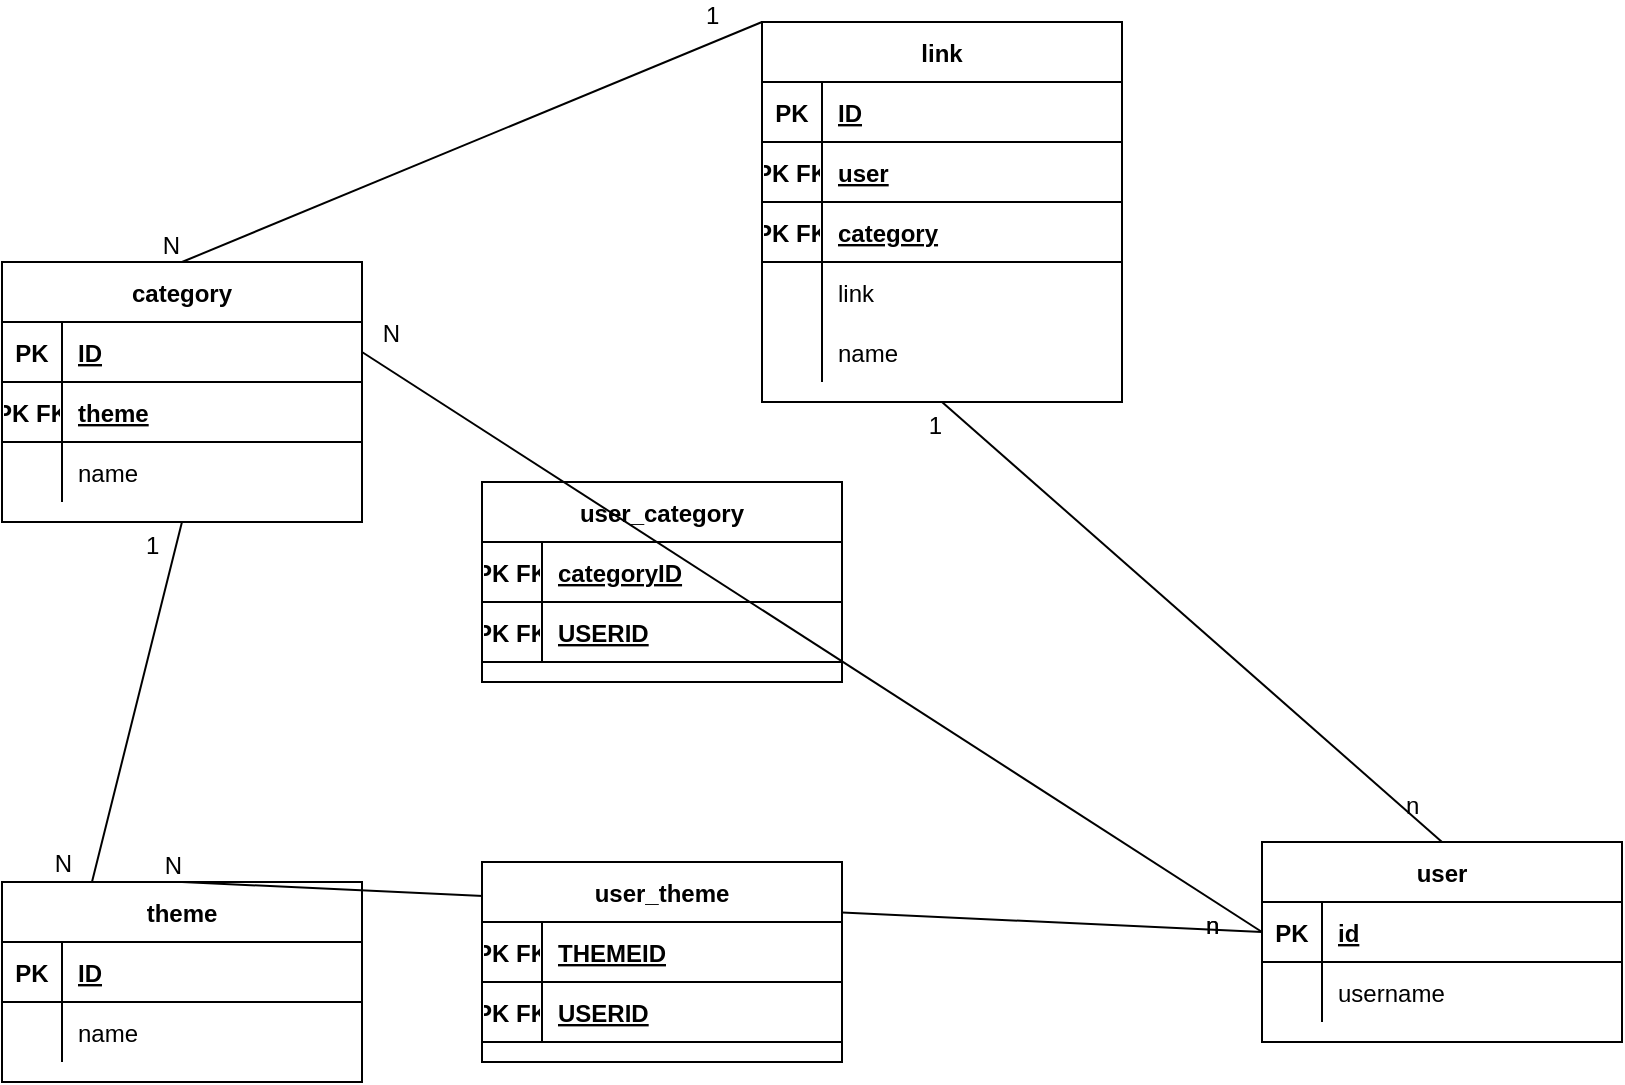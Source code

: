 <mxfile version="16.5.2" type="device" pages="2"><diagram id="R2lEEEUBdFMjLlhIrx00" name="Page-1"><mxGraphModel dx="2512" dy="2005" grid="1" gridSize="10" guides="1" tooltips="1" connect="1" arrows="1" fold="1" page="1" pageScale="1" pageWidth="850" pageHeight="1100" math="0" shadow="0" extFonts="Permanent Marker^https://fonts.googleapis.com/css?family=Permanent+Marker"><root><mxCell id="0"/><mxCell id="1" parent="0"/><mxCell id="YO40cqgNzLF3HsEkiwWC-1" value="user" style="shape=table;startSize=30;container=1;collapsible=1;childLayout=tableLayout;fixedRows=1;rowLines=0;fontStyle=1;align=center;resizeLast=1;" parent="1" vertex="1"><mxGeometry x="310" y="170" width="180" height="100" as="geometry"/></mxCell><mxCell id="YO40cqgNzLF3HsEkiwWC-2" value="" style="shape=tableRow;horizontal=0;startSize=0;swimlaneHead=0;swimlaneBody=0;fillColor=none;collapsible=0;dropTarget=0;points=[[0,0.5],[1,0.5]];portConstraint=eastwest;top=0;left=0;right=0;bottom=1;" parent="YO40cqgNzLF3HsEkiwWC-1" vertex="1"><mxGeometry y="30" width="180" height="30" as="geometry"/></mxCell><mxCell id="YO40cqgNzLF3HsEkiwWC-3" value="PK" style="shape=partialRectangle;connectable=0;fillColor=none;top=0;left=0;bottom=0;right=0;fontStyle=1;overflow=hidden;" parent="YO40cqgNzLF3HsEkiwWC-2" vertex="1"><mxGeometry width="30" height="30" as="geometry"><mxRectangle width="30" height="30" as="alternateBounds"/></mxGeometry></mxCell><mxCell id="YO40cqgNzLF3HsEkiwWC-4" value="id" style="shape=partialRectangle;connectable=0;fillColor=none;top=0;left=0;bottom=0;right=0;align=left;spacingLeft=6;fontStyle=5;overflow=hidden;" parent="YO40cqgNzLF3HsEkiwWC-2" vertex="1"><mxGeometry x="30" width="150" height="30" as="geometry"><mxRectangle width="150" height="30" as="alternateBounds"/></mxGeometry></mxCell><mxCell id="YO40cqgNzLF3HsEkiwWC-5" value="" style="shape=tableRow;horizontal=0;startSize=0;swimlaneHead=0;swimlaneBody=0;fillColor=none;collapsible=0;dropTarget=0;points=[[0,0.5],[1,0.5]];portConstraint=eastwest;top=0;left=0;right=0;bottom=0;" parent="YO40cqgNzLF3HsEkiwWC-1" vertex="1"><mxGeometry y="60" width="180" height="30" as="geometry"/></mxCell><mxCell id="YO40cqgNzLF3HsEkiwWC-6" value="" style="shape=partialRectangle;connectable=0;fillColor=none;top=0;left=0;bottom=0;right=0;editable=1;overflow=hidden;" parent="YO40cqgNzLF3HsEkiwWC-5" vertex="1"><mxGeometry width="30" height="30" as="geometry"><mxRectangle width="30" height="30" as="alternateBounds"/></mxGeometry></mxCell><mxCell id="YO40cqgNzLF3HsEkiwWC-7" value="username" style="shape=partialRectangle;connectable=0;fillColor=none;top=0;left=0;bottom=0;right=0;align=left;spacingLeft=6;overflow=hidden;" parent="YO40cqgNzLF3HsEkiwWC-5" vertex="1"><mxGeometry x="30" width="150" height="30" as="geometry"><mxRectangle width="150" height="30" as="alternateBounds"/></mxGeometry></mxCell><mxCell id="YO40cqgNzLF3HsEkiwWC-27" value="category" style="shape=table;startSize=30;container=1;collapsible=1;childLayout=tableLayout;fixedRows=1;rowLines=0;fontStyle=1;align=center;resizeLast=1;" parent="1" vertex="1"><mxGeometry x="-320" y="-120" width="180" height="130" as="geometry"/></mxCell><mxCell id="YO40cqgNzLF3HsEkiwWC-28" value="" style="shape=tableRow;horizontal=0;startSize=0;swimlaneHead=0;swimlaneBody=0;fillColor=none;collapsible=0;dropTarget=0;points=[[0,0.5],[1,0.5]];portConstraint=eastwest;top=0;left=0;right=0;bottom=1;" parent="YO40cqgNzLF3HsEkiwWC-27" vertex="1"><mxGeometry y="30" width="180" height="30" as="geometry"/></mxCell><mxCell id="YO40cqgNzLF3HsEkiwWC-29" value="PK" style="shape=partialRectangle;connectable=0;fillColor=none;top=0;left=0;bottom=0;right=0;fontStyle=1;overflow=hidden;" parent="YO40cqgNzLF3HsEkiwWC-28" vertex="1"><mxGeometry width="30" height="30" as="geometry"><mxRectangle width="30" height="30" as="alternateBounds"/></mxGeometry></mxCell><mxCell id="YO40cqgNzLF3HsEkiwWC-30" value="ID" style="shape=partialRectangle;connectable=0;fillColor=none;top=0;left=0;bottom=0;right=0;align=left;spacingLeft=6;fontStyle=5;overflow=hidden;" parent="YO40cqgNzLF3HsEkiwWC-28" vertex="1"><mxGeometry x="30" width="150" height="30" as="geometry"><mxRectangle width="150" height="30" as="alternateBounds"/></mxGeometry></mxCell><mxCell id="YO40cqgNzLF3HsEkiwWC-124" value="" style="shape=tableRow;horizontal=0;startSize=0;swimlaneHead=0;swimlaneBody=0;fillColor=none;collapsible=0;dropTarget=0;points=[[0,0.5],[1,0.5]];portConstraint=eastwest;top=0;left=0;right=0;bottom=1;" parent="YO40cqgNzLF3HsEkiwWC-27" vertex="1"><mxGeometry y="60" width="180" height="30" as="geometry"/></mxCell><mxCell id="YO40cqgNzLF3HsEkiwWC-125" value="PK FK" style="shape=partialRectangle;connectable=0;fillColor=none;top=0;left=0;bottom=0;right=0;fontStyle=1;overflow=hidden;" parent="YO40cqgNzLF3HsEkiwWC-124" vertex="1"><mxGeometry width="30" height="30" as="geometry"><mxRectangle width="30" height="30" as="alternateBounds"/></mxGeometry></mxCell><mxCell id="YO40cqgNzLF3HsEkiwWC-126" value="theme" style="shape=partialRectangle;connectable=0;fillColor=none;top=0;left=0;bottom=0;right=0;align=left;spacingLeft=6;fontStyle=5;overflow=hidden;" parent="YO40cqgNzLF3HsEkiwWC-124" vertex="1"><mxGeometry x="30" width="150" height="30" as="geometry"><mxRectangle width="150" height="30" as="alternateBounds"/></mxGeometry></mxCell><mxCell id="YO40cqgNzLF3HsEkiwWC-37" value="" style="shape=tableRow;horizontal=0;startSize=0;swimlaneHead=0;swimlaneBody=0;fillColor=none;collapsible=0;dropTarget=0;points=[[0,0.5],[1,0.5]];portConstraint=eastwest;top=0;left=0;right=0;bottom=0;" parent="YO40cqgNzLF3HsEkiwWC-27" vertex="1"><mxGeometry y="90" width="180" height="30" as="geometry"/></mxCell><mxCell id="YO40cqgNzLF3HsEkiwWC-38" value="" style="shape=partialRectangle;connectable=0;fillColor=none;top=0;left=0;bottom=0;right=0;editable=1;overflow=hidden;" parent="YO40cqgNzLF3HsEkiwWC-37" vertex="1"><mxGeometry width="30" height="30" as="geometry"><mxRectangle width="30" height="30" as="alternateBounds"/></mxGeometry></mxCell><mxCell id="YO40cqgNzLF3HsEkiwWC-39" value="name" style="shape=partialRectangle;connectable=0;fillColor=none;top=0;left=0;bottom=0;right=0;align=left;spacingLeft=6;overflow=hidden;" parent="YO40cqgNzLF3HsEkiwWC-37" vertex="1"><mxGeometry x="30" width="150" height="30" as="geometry"><mxRectangle width="150" height="30" as="alternateBounds"/></mxGeometry></mxCell><mxCell id="YO40cqgNzLF3HsEkiwWC-40" value="theme" style="shape=table;startSize=30;container=1;collapsible=1;childLayout=tableLayout;fixedRows=1;rowLines=0;fontStyle=1;align=center;resizeLast=1;" parent="1" vertex="1"><mxGeometry x="-320" y="190" width="180" height="100" as="geometry"/></mxCell><mxCell id="YO40cqgNzLF3HsEkiwWC-41" value="" style="shape=tableRow;horizontal=0;startSize=0;swimlaneHead=0;swimlaneBody=0;fillColor=none;collapsible=0;dropTarget=0;points=[[0,0.5],[1,0.5]];portConstraint=eastwest;top=0;left=0;right=0;bottom=1;" parent="YO40cqgNzLF3HsEkiwWC-40" vertex="1"><mxGeometry y="30" width="180" height="30" as="geometry"/></mxCell><mxCell id="YO40cqgNzLF3HsEkiwWC-42" value="PK" style="shape=partialRectangle;connectable=0;fillColor=none;top=0;left=0;bottom=0;right=0;fontStyle=1;overflow=hidden;" parent="YO40cqgNzLF3HsEkiwWC-41" vertex="1"><mxGeometry width="30" height="30" as="geometry"><mxRectangle width="30" height="30" as="alternateBounds"/></mxGeometry></mxCell><mxCell id="YO40cqgNzLF3HsEkiwWC-43" value="ID" style="shape=partialRectangle;connectable=0;fillColor=none;top=0;left=0;bottom=0;right=0;align=left;spacingLeft=6;fontStyle=5;overflow=hidden;" parent="YO40cqgNzLF3HsEkiwWC-41" vertex="1"><mxGeometry x="30" width="150" height="30" as="geometry"><mxRectangle width="150" height="30" as="alternateBounds"/></mxGeometry></mxCell><mxCell id="YO40cqgNzLF3HsEkiwWC-44" value="" style="shape=tableRow;horizontal=0;startSize=0;swimlaneHead=0;swimlaneBody=0;fillColor=none;collapsible=0;dropTarget=0;points=[[0,0.5],[1,0.5]];portConstraint=eastwest;top=0;left=0;right=0;bottom=0;" parent="YO40cqgNzLF3HsEkiwWC-40" vertex="1"><mxGeometry y="60" width="180" height="30" as="geometry"/></mxCell><mxCell id="YO40cqgNzLF3HsEkiwWC-45" value="" style="shape=partialRectangle;connectable=0;fillColor=none;top=0;left=0;bottom=0;right=0;editable=1;overflow=hidden;" parent="YO40cqgNzLF3HsEkiwWC-44" vertex="1"><mxGeometry width="30" height="30" as="geometry"><mxRectangle width="30" height="30" as="alternateBounds"/></mxGeometry></mxCell><mxCell id="YO40cqgNzLF3HsEkiwWC-46" value="name" style="shape=partialRectangle;connectable=0;fillColor=none;top=0;left=0;bottom=0;right=0;align=left;spacingLeft=6;overflow=hidden;" parent="YO40cqgNzLF3HsEkiwWC-44" vertex="1"><mxGeometry x="30" width="150" height="30" as="geometry"><mxRectangle width="150" height="30" as="alternateBounds"/></mxGeometry></mxCell><mxCell id="YO40cqgNzLF3HsEkiwWC-66" value="user_category" style="shape=table;startSize=30;container=1;collapsible=1;childLayout=tableLayout;fixedRows=1;rowLines=0;fontStyle=1;align=center;resizeLast=1;" parent="1" vertex="1"><mxGeometry x="-80" y="-10" width="180" height="100" as="geometry"/></mxCell><mxCell id="YO40cqgNzLF3HsEkiwWC-67" value="" style="shape=tableRow;horizontal=0;startSize=0;swimlaneHead=0;swimlaneBody=0;fillColor=none;collapsible=0;dropTarget=0;points=[[0,0.5],[1,0.5]];portConstraint=eastwest;top=0;left=0;right=0;bottom=1;" parent="YO40cqgNzLF3HsEkiwWC-66" vertex="1"><mxGeometry y="30" width="180" height="30" as="geometry"/></mxCell><mxCell id="YO40cqgNzLF3HsEkiwWC-68" value="PK FK" style="shape=partialRectangle;connectable=0;fillColor=none;top=0;left=0;bottom=0;right=0;fontStyle=1;overflow=hidden;" parent="YO40cqgNzLF3HsEkiwWC-67" vertex="1"><mxGeometry width="30" height="30" as="geometry"><mxRectangle width="30" height="30" as="alternateBounds"/></mxGeometry></mxCell><mxCell id="YO40cqgNzLF3HsEkiwWC-69" value="categoryID" style="shape=partialRectangle;connectable=0;fillColor=none;top=0;left=0;bottom=0;right=0;align=left;spacingLeft=6;fontStyle=5;overflow=hidden;" parent="YO40cqgNzLF3HsEkiwWC-67" vertex="1"><mxGeometry x="30" width="150" height="30" as="geometry"><mxRectangle width="150" height="30" as="alternateBounds"/></mxGeometry></mxCell><mxCell id="YO40cqgNzLF3HsEkiwWC-93" value="" style="shape=tableRow;horizontal=0;startSize=0;swimlaneHead=0;swimlaneBody=0;fillColor=none;collapsible=0;dropTarget=0;points=[[0,0.5],[1,0.5]];portConstraint=eastwest;top=0;left=0;right=0;bottom=1;" parent="YO40cqgNzLF3HsEkiwWC-66" vertex="1"><mxGeometry y="60" width="180" height="30" as="geometry"/></mxCell><mxCell id="YO40cqgNzLF3HsEkiwWC-94" value="PK FK" style="shape=partialRectangle;connectable=0;fillColor=none;top=0;left=0;bottom=0;right=0;fontStyle=1;overflow=hidden;" parent="YO40cqgNzLF3HsEkiwWC-93" vertex="1"><mxGeometry width="30" height="30" as="geometry"><mxRectangle width="30" height="30" as="alternateBounds"/></mxGeometry></mxCell><mxCell id="YO40cqgNzLF3HsEkiwWC-95" value="USERID" style="shape=partialRectangle;connectable=0;fillColor=none;top=0;left=0;bottom=0;right=0;align=left;spacingLeft=6;fontStyle=5;overflow=hidden;" parent="YO40cqgNzLF3HsEkiwWC-93" vertex="1"><mxGeometry x="30" width="150" height="30" as="geometry"><mxRectangle width="150" height="30" as="alternateBounds"/></mxGeometry></mxCell><mxCell id="YO40cqgNzLF3HsEkiwWC-79" value="link" style="shape=table;startSize=30;container=1;collapsible=1;childLayout=tableLayout;fixedRows=1;rowLines=0;fontStyle=1;align=center;resizeLast=1;" parent="1" vertex="1"><mxGeometry x="60" y="-240" width="180" height="190" as="geometry"/></mxCell><mxCell id="YO40cqgNzLF3HsEkiwWC-80" value="" style="shape=tableRow;horizontal=0;startSize=0;swimlaneHead=0;swimlaneBody=0;fillColor=none;collapsible=0;dropTarget=0;points=[[0,0.5],[1,0.5]];portConstraint=eastwest;top=0;left=0;right=0;bottom=1;" parent="YO40cqgNzLF3HsEkiwWC-79" vertex="1"><mxGeometry y="30" width="180" height="30" as="geometry"/></mxCell><mxCell id="YO40cqgNzLF3HsEkiwWC-81" value="PK" style="shape=partialRectangle;connectable=0;fillColor=none;top=0;left=0;bottom=0;right=0;fontStyle=1;overflow=hidden;" parent="YO40cqgNzLF3HsEkiwWC-80" vertex="1"><mxGeometry width="30" height="30" as="geometry"><mxRectangle width="30" height="30" as="alternateBounds"/></mxGeometry></mxCell><mxCell id="YO40cqgNzLF3HsEkiwWC-82" value="ID" style="shape=partialRectangle;connectable=0;fillColor=none;top=0;left=0;bottom=0;right=0;align=left;spacingLeft=6;fontStyle=5;overflow=hidden;" parent="YO40cqgNzLF3HsEkiwWC-80" vertex="1"><mxGeometry x="30" width="150" height="30" as="geometry"><mxRectangle width="150" height="30" as="alternateBounds"/></mxGeometry></mxCell><mxCell id="YO40cqgNzLF3HsEkiwWC-116" value="" style="shape=tableRow;horizontal=0;startSize=0;swimlaneHead=0;swimlaneBody=0;fillColor=none;collapsible=0;dropTarget=0;points=[[0,0.5],[1,0.5]];portConstraint=eastwest;top=0;left=0;right=0;bottom=1;" parent="YO40cqgNzLF3HsEkiwWC-79" vertex="1"><mxGeometry y="60" width="180" height="30" as="geometry"/></mxCell><mxCell id="YO40cqgNzLF3HsEkiwWC-117" value="PK FK" style="shape=partialRectangle;connectable=0;fillColor=none;top=0;left=0;bottom=0;right=0;fontStyle=1;overflow=hidden;" parent="YO40cqgNzLF3HsEkiwWC-116" vertex="1"><mxGeometry width="30" height="30" as="geometry"><mxRectangle width="30" height="30" as="alternateBounds"/></mxGeometry></mxCell><mxCell id="YO40cqgNzLF3HsEkiwWC-118" value="user" style="shape=partialRectangle;connectable=0;fillColor=none;top=0;left=0;bottom=0;right=0;align=left;spacingLeft=6;fontStyle=5;overflow=hidden;" parent="YO40cqgNzLF3HsEkiwWC-116" vertex="1"><mxGeometry x="30" width="150" height="30" as="geometry"><mxRectangle width="150" height="30" as="alternateBounds"/></mxGeometry></mxCell><mxCell id="YO40cqgNzLF3HsEkiwWC-120" value="" style="shape=tableRow;horizontal=0;startSize=0;swimlaneHead=0;swimlaneBody=0;fillColor=none;collapsible=0;dropTarget=0;points=[[0,0.5],[1,0.5]];portConstraint=eastwest;top=0;left=0;right=0;bottom=1;" parent="YO40cqgNzLF3HsEkiwWC-79" vertex="1"><mxGeometry y="90" width="180" height="30" as="geometry"/></mxCell><mxCell id="YO40cqgNzLF3HsEkiwWC-121" value="PK FK" style="shape=partialRectangle;connectable=0;fillColor=none;top=0;left=0;bottom=0;right=0;fontStyle=1;overflow=hidden;" parent="YO40cqgNzLF3HsEkiwWC-120" vertex="1"><mxGeometry width="30" height="30" as="geometry"><mxRectangle width="30" height="30" as="alternateBounds"/></mxGeometry></mxCell><mxCell id="YO40cqgNzLF3HsEkiwWC-122" value="category" style="shape=partialRectangle;connectable=0;fillColor=none;top=0;left=0;bottom=0;right=0;align=left;spacingLeft=6;fontStyle=5;overflow=hidden;" parent="YO40cqgNzLF3HsEkiwWC-120" vertex="1"><mxGeometry x="30" width="150" height="30" as="geometry"><mxRectangle width="150" height="30" as="alternateBounds"/></mxGeometry></mxCell><mxCell id="YO40cqgNzLF3HsEkiwWC-83" value="" style="shape=tableRow;horizontal=0;startSize=0;swimlaneHead=0;swimlaneBody=0;fillColor=none;collapsible=0;dropTarget=0;points=[[0,0.5],[1,0.5]];portConstraint=eastwest;top=0;left=0;right=0;bottom=0;" parent="YO40cqgNzLF3HsEkiwWC-79" vertex="1"><mxGeometry y="120" width="180" height="30" as="geometry"/></mxCell><mxCell id="YO40cqgNzLF3HsEkiwWC-84" value="" style="shape=partialRectangle;connectable=0;fillColor=none;top=0;left=0;bottom=0;right=0;editable=1;overflow=hidden;" parent="YO40cqgNzLF3HsEkiwWC-83" vertex="1"><mxGeometry width="30" height="30" as="geometry"><mxRectangle width="30" height="30" as="alternateBounds"/></mxGeometry></mxCell><mxCell id="YO40cqgNzLF3HsEkiwWC-85" value="link" style="shape=partialRectangle;connectable=0;fillColor=none;top=0;left=0;bottom=0;right=0;align=left;spacingLeft=6;overflow=hidden;" parent="YO40cqgNzLF3HsEkiwWC-83" vertex="1"><mxGeometry x="30" width="150" height="30" as="geometry"><mxRectangle width="150" height="30" as="alternateBounds"/></mxGeometry></mxCell><mxCell id="YO40cqgNzLF3HsEkiwWC-86" value="" style="shape=tableRow;horizontal=0;startSize=0;swimlaneHead=0;swimlaneBody=0;fillColor=none;collapsible=0;dropTarget=0;points=[[0,0.5],[1,0.5]];portConstraint=eastwest;top=0;left=0;right=0;bottom=0;" parent="YO40cqgNzLF3HsEkiwWC-79" vertex="1"><mxGeometry y="150" width="180" height="30" as="geometry"/></mxCell><mxCell id="YO40cqgNzLF3HsEkiwWC-87" value="" style="shape=partialRectangle;connectable=0;fillColor=none;top=0;left=0;bottom=0;right=0;editable=1;overflow=hidden;" parent="YO40cqgNzLF3HsEkiwWC-86" vertex="1"><mxGeometry width="30" height="30" as="geometry"><mxRectangle width="30" height="30" as="alternateBounds"/></mxGeometry></mxCell><mxCell id="YO40cqgNzLF3HsEkiwWC-88" value="name" style="shape=partialRectangle;connectable=0;fillColor=none;top=0;left=0;bottom=0;right=0;align=left;spacingLeft=6;overflow=hidden;" parent="YO40cqgNzLF3HsEkiwWC-86" vertex="1"><mxGeometry x="30" width="150" height="30" as="geometry"><mxRectangle width="150" height="30" as="alternateBounds"/></mxGeometry></mxCell><mxCell id="YO40cqgNzLF3HsEkiwWC-99" value="" style="endArrow=none;html=1;rounded=0;exitX=0;exitY=0.5;exitDx=0;exitDy=0;entryX=0.5;entryY=0;entryDx=0;entryDy=0;" parent="1" source="YO40cqgNzLF3HsEkiwWC-2" target="YO40cqgNzLF3HsEkiwWC-40" edge="1"><mxGeometry relative="1" as="geometry"><mxPoint x="60" y="150" as="sourcePoint"/><mxPoint x="220" y="150" as="targetPoint"/></mxGeometry></mxCell><mxCell id="YO40cqgNzLF3HsEkiwWC-100" value="n" style="resizable=0;html=1;align=left;verticalAlign=bottom;" parent="YO40cqgNzLF3HsEkiwWC-99" connectable="0" vertex="1"><mxGeometry x="-1" relative="1" as="geometry"><mxPoint x="-30" y="5" as="offset"/></mxGeometry></mxCell><mxCell id="YO40cqgNzLF3HsEkiwWC-101" value="N" style="resizable=0;html=1;align=right;verticalAlign=bottom;" parent="YO40cqgNzLF3HsEkiwWC-99" connectable="0" vertex="1"><mxGeometry x="1" relative="1" as="geometry"/></mxCell><mxCell id="YO40cqgNzLF3HsEkiwWC-102" value="" style="endArrow=none;html=1;rounded=0;exitX=0;exitY=0.5;exitDx=0;exitDy=0;entryX=1;entryY=0.5;entryDx=0;entryDy=0;" parent="1" source="YO40cqgNzLF3HsEkiwWC-2" target="YO40cqgNzLF3HsEkiwWC-28" edge="1"><mxGeometry relative="1" as="geometry"><mxPoint x="-80" y="10" as="sourcePoint"/><mxPoint x="-380" y="145" as="targetPoint"/></mxGeometry></mxCell><mxCell id="YO40cqgNzLF3HsEkiwWC-103" value="n" style="resizable=0;html=1;align=left;verticalAlign=bottom;" parent="YO40cqgNzLF3HsEkiwWC-102" connectable="0" vertex="1"><mxGeometry x="-1" relative="1" as="geometry"><mxPoint x="-30" y="5" as="offset"/></mxGeometry></mxCell><mxCell id="YO40cqgNzLF3HsEkiwWC-104" value="N" style="resizable=0;html=1;align=right;verticalAlign=bottom;" parent="YO40cqgNzLF3HsEkiwWC-102" connectable="0" vertex="1"><mxGeometry x="1" relative="1" as="geometry"><mxPoint x="20" as="offset"/></mxGeometry></mxCell><mxCell id="YO40cqgNzLF3HsEkiwWC-106" value="" style="endArrow=none;html=1;rounded=0;exitX=0.5;exitY=1;exitDx=0;exitDy=0;entryX=0.25;entryY=0;entryDx=0;entryDy=0;" parent="1" source="YO40cqgNzLF3HsEkiwWC-27" target="YO40cqgNzLF3HsEkiwWC-40" edge="1"><mxGeometry relative="1" as="geometry"><mxPoint x="-310" y="40" as="sourcePoint"/><mxPoint x="-610" y="175" as="targetPoint"/></mxGeometry></mxCell><mxCell id="YO40cqgNzLF3HsEkiwWC-107" value="1" style="resizable=0;html=1;align=left;verticalAlign=bottom;" parent="YO40cqgNzLF3HsEkiwWC-106" connectable="0" vertex="1"><mxGeometry x="-1" relative="1" as="geometry"><mxPoint x="-20" y="20" as="offset"/></mxGeometry></mxCell><mxCell id="YO40cqgNzLF3HsEkiwWC-108" value="N" style="resizable=0;html=1;align=right;verticalAlign=bottom;" parent="YO40cqgNzLF3HsEkiwWC-106" connectable="0" vertex="1"><mxGeometry x="1" relative="1" as="geometry"><mxPoint x="-10" as="offset"/></mxGeometry></mxCell><mxCell id="YO40cqgNzLF3HsEkiwWC-109" value="" style="endArrow=none;html=1;rounded=0;exitX=0;exitY=0;exitDx=0;exitDy=0;entryX=0.5;entryY=0;entryDx=0;entryDy=0;" parent="1" source="YO40cqgNzLF3HsEkiwWC-79" target="YO40cqgNzLF3HsEkiwWC-27" edge="1"><mxGeometry relative="1" as="geometry"><mxPoint x="-20" y="-235" as="sourcePoint"/><mxPoint x="-230" y="-410" as="targetPoint"/></mxGeometry></mxCell><mxCell id="YO40cqgNzLF3HsEkiwWC-110" value="1" style="resizable=0;html=1;align=left;verticalAlign=bottom;" parent="YO40cqgNzLF3HsEkiwWC-109" connectable="0" vertex="1"><mxGeometry x="-1" relative="1" as="geometry"><mxPoint x="-30" y="5" as="offset"/></mxGeometry></mxCell><mxCell id="YO40cqgNzLF3HsEkiwWC-111" value="N" style="resizable=0;html=1;align=right;verticalAlign=bottom;" parent="YO40cqgNzLF3HsEkiwWC-109" connectable="0" vertex="1"><mxGeometry x="1" relative="1" as="geometry"/></mxCell><mxCell id="YO40cqgNzLF3HsEkiwWC-112" value="" style="endArrow=none;html=1;rounded=0;exitX=0.5;exitY=0;exitDx=0;exitDy=0;entryX=0.5;entryY=1;entryDx=0;entryDy=0;" parent="1" source="YO40cqgNzLF3HsEkiwWC-1" target="YO40cqgNzLF3HsEkiwWC-79" edge="1"><mxGeometry relative="1" as="geometry"><mxPoint x="580" y="-115" as="sourcePoint"/><mxPoint x="370" y="-290" as="targetPoint"/></mxGeometry></mxCell><mxCell id="YO40cqgNzLF3HsEkiwWC-113" value="n" style="resizable=0;html=1;align=left;verticalAlign=bottom;" parent="YO40cqgNzLF3HsEkiwWC-112" connectable="0" vertex="1"><mxGeometry x="-1" relative="1" as="geometry"><mxPoint x="-20" y="-10" as="offset"/></mxGeometry></mxCell><mxCell id="YO40cqgNzLF3HsEkiwWC-114" value="1" style="resizable=0;html=1;align=right;verticalAlign=bottom;" parent="YO40cqgNzLF3HsEkiwWC-112" connectable="0" vertex="1"><mxGeometry x="1" relative="1" as="geometry"><mxPoint y="20" as="offset"/></mxGeometry></mxCell><mxCell id="14" value="user_theme" style="shape=table;startSize=30;container=1;collapsible=1;childLayout=tableLayout;fixedRows=1;rowLines=0;fontStyle=1;align=center;resizeLast=1;" parent="1" vertex="1"><mxGeometry x="-80" y="180" width="180" height="100" as="geometry"/></mxCell><mxCell id="15" value="" style="shape=tableRow;horizontal=0;startSize=0;swimlaneHead=0;swimlaneBody=0;fillColor=none;collapsible=0;dropTarget=0;points=[[0,0.5],[1,0.5]];portConstraint=eastwest;top=0;left=0;right=0;bottom=1;" parent="14" vertex="1"><mxGeometry y="30" width="180" height="30" as="geometry"/></mxCell><mxCell id="16" value="PK FK" style="shape=partialRectangle;connectable=0;fillColor=none;top=0;left=0;bottom=0;right=0;fontStyle=1;overflow=hidden;" parent="15" vertex="1"><mxGeometry width="30" height="30" as="geometry"><mxRectangle width="30" height="30" as="alternateBounds"/></mxGeometry></mxCell><mxCell id="17" value="THEMEID" style="shape=partialRectangle;connectable=0;fillColor=none;top=0;left=0;bottom=0;right=0;align=left;spacingLeft=6;fontStyle=5;overflow=hidden;" parent="15" vertex="1"><mxGeometry x="30" width="150" height="30" as="geometry"><mxRectangle width="150" height="30" as="alternateBounds"/></mxGeometry></mxCell><mxCell id="18" value="" style="shape=tableRow;horizontal=0;startSize=0;swimlaneHead=0;swimlaneBody=0;fillColor=none;collapsible=0;dropTarget=0;points=[[0,0.5],[1,0.5]];portConstraint=eastwest;top=0;left=0;right=0;bottom=1;" parent="14" vertex="1"><mxGeometry y="60" width="180" height="30" as="geometry"/></mxCell><mxCell id="19" value="PK FK" style="shape=partialRectangle;connectable=0;fillColor=none;top=0;left=0;bottom=0;right=0;fontStyle=1;overflow=hidden;" parent="18" vertex="1"><mxGeometry width="30" height="30" as="geometry"><mxRectangle width="30" height="30" as="alternateBounds"/></mxGeometry></mxCell><mxCell id="20" value="USERID" style="shape=partialRectangle;connectable=0;fillColor=none;top=0;left=0;bottom=0;right=0;align=left;spacingLeft=6;fontStyle=5;overflow=hidden;" parent="18" vertex="1"><mxGeometry x="30" width="150" height="30" as="geometry"><mxRectangle width="150" height="30" as="alternateBounds"/></mxGeometry></mxCell></root></mxGraphModel></diagram><diagram id="3nT9ymZPPnp4X1b7LWrm" name="Page-2"><mxGraphModel dx="652" dy="762" grid="1" gridSize="10" guides="1" tooltips="1" connect="1" arrows="1" fold="1" page="1" pageScale="1" pageWidth="827" pageHeight="1169" math="0" shadow="0"><root><mxCell id="b7Qo6FjWr0N9eFRpjmxo-0"/><mxCell id="b7Qo6FjWr0N9eFRpjmxo-1" parent="b7Qo6FjWr0N9eFRpjmxo-0"/><mxCell id="b7Qo6FjWr0N9eFRpjmxo-2" value="user" style="shape=table;startSize=30;container=1;collapsible=1;childLayout=tableLayout;fixedRows=1;rowLines=0;fontStyle=1;align=center;resizeLast=1;" parent="b7Qo6FjWr0N9eFRpjmxo-1" vertex="1"><mxGeometry x="70" y="380" width="180" height="100" as="geometry"/></mxCell><mxCell id="b7Qo6FjWr0N9eFRpjmxo-3" value="" style="shape=tableRow;horizontal=0;startSize=0;swimlaneHead=0;swimlaneBody=0;fillColor=none;collapsible=0;dropTarget=0;points=[[0,0.5],[1,0.5]];portConstraint=eastwest;top=0;left=0;right=0;bottom=1;" parent="b7Qo6FjWr0N9eFRpjmxo-2" vertex="1"><mxGeometry y="30" width="180" height="30" as="geometry"/></mxCell><mxCell id="b7Qo6FjWr0N9eFRpjmxo-4" value="PK" style="shape=partialRectangle;connectable=0;fillColor=none;top=0;left=0;bottom=0;right=0;fontStyle=1;overflow=hidden;" parent="b7Qo6FjWr0N9eFRpjmxo-3" vertex="1"><mxGeometry width="30" height="30" as="geometry"><mxRectangle width="30" height="30" as="alternateBounds"/></mxGeometry></mxCell><mxCell id="b7Qo6FjWr0N9eFRpjmxo-5" value="id" style="shape=partialRectangle;connectable=0;fillColor=none;top=0;left=0;bottom=0;right=0;align=left;spacingLeft=6;fontStyle=5;overflow=hidden;" parent="b7Qo6FjWr0N9eFRpjmxo-3" vertex="1"><mxGeometry x="30" width="150" height="30" as="geometry"><mxRectangle width="150" height="30" as="alternateBounds"/></mxGeometry></mxCell><mxCell id="b7Qo6FjWr0N9eFRpjmxo-6" value="" style="shape=tableRow;horizontal=0;startSize=0;swimlaneHead=0;swimlaneBody=0;fillColor=none;collapsible=0;dropTarget=0;points=[[0,0.5],[1,0.5]];portConstraint=eastwest;top=0;left=0;right=0;bottom=0;" parent="b7Qo6FjWr0N9eFRpjmxo-2" vertex="1"><mxGeometry y="60" width="180" height="30" as="geometry"/></mxCell><mxCell id="b7Qo6FjWr0N9eFRpjmxo-7" value="" style="shape=partialRectangle;connectable=0;fillColor=none;top=0;left=0;bottom=0;right=0;editable=1;overflow=hidden;" parent="b7Qo6FjWr0N9eFRpjmxo-6" vertex="1"><mxGeometry width="30" height="30" as="geometry"><mxRectangle width="30" height="30" as="alternateBounds"/></mxGeometry></mxCell><mxCell id="b7Qo6FjWr0N9eFRpjmxo-8" value="username" style="shape=partialRectangle;connectable=0;fillColor=none;top=0;left=0;bottom=0;right=0;align=left;spacingLeft=6;overflow=hidden;" parent="b7Qo6FjWr0N9eFRpjmxo-6" vertex="1"><mxGeometry x="30" width="150" height="30" as="geometry"><mxRectangle width="150" height="30" as="alternateBounds"/></mxGeometry></mxCell><mxCell id="A0O9vJJVW-UU2Yzt7n7U-0" value="link" style="shape=table;startSize=30;container=1;collapsible=1;childLayout=tableLayout;fixedRows=1;rowLines=0;fontStyle=1;align=center;resizeLast=1;" parent="b7Qo6FjWr0N9eFRpjmxo-1" vertex="1"><mxGeometry x="1180" y="380" width="180" height="160" as="geometry"/></mxCell><mxCell id="A0O9vJJVW-UU2Yzt7n7U-1" value="" style="shape=tableRow;horizontal=0;startSize=0;swimlaneHead=0;swimlaneBody=0;fillColor=none;collapsible=0;dropTarget=0;points=[[0,0.5],[1,0.5]];portConstraint=eastwest;top=0;left=0;right=0;bottom=1;" parent="A0O9vJJVW-UU2Yzt7n7U-0" vertex="1"><mxGeometry y="30" width="180" height="30" as="geometry"/></mxCell><mxCell id="A0O9vJJVW-UU2Yzt7n7U-2" value="PK" style="shape=partialRectangle;connectable=0;fillColor=none;top=0;left=0;bottom=0;right=0;fontStyle=1;overflow=hidden;" parent="A0O9vJJVW-UU2Yzt7n7U-1" vertex="1"><mxGeometry width="30" height="30" as="geometry"><mxRectangle width="30" height="30" as="alternateBounds"/></mxGeometry></mxCell><mxCell id="A0O9vJJVW-UU2Yzt7n7U-3" value="ID" style="shape=partialRectangle;connectable=0;fillColor=none;top=0;left=0;bottom=0;right=0;align=left;spacingLeft=6;fontStyle=5;overflow=hidden;" parent="A0O9vJJVW-UU2Yzt7n7U-1" vertex="1"><mxGeometry x="30" width="150" height="30" as="geometry"><mxRectangle width="150" height="30" as="alternateBounds"/></mxGeometry></mxCell><mxCell id="A0O9vJJVW-UU2Yzt7n7U-7" value="" style="shape=tableRow;horizontal=0;startSize=0;swimlaneHead=0;swimlaneBody=0;fillColor=none;collapsible=0;dropTarget=0;points=[[0,0.5],[1,0.5]];portConstraint=eastwest;top=0;left=0;right=0;bottom=1;" parent="A0O9vJJVW-UU2Yzt7n7U-0" vertex="1"><mxGeometry y="60" width="180" height="30" as="geometry"/></mxCell><mxCell id="A0O9vJJVW-UU2Yzt7n7U-8" value="PK FK" style="shape=partialRectangle;connectable=0;fillColor=none;top=0;left=0;bottom=0;right=0;fontStyle=1;overflow=hidden;" parent="A0O9vJJVW-UU2Yzt7n7U-7" vertex="1"><mxGeometry width="30" height="30" as="geometry"><mxRectangle width="30" height="30" as="alternateBounds"/></mxGeometry></mxCell><mxCell id="A0O9vJJVW-UU2Yzt7n7U-9" value="category" style="shape=partialRectangle;connectable=0;fillColor=none;top=0;left=0;bottom=0;right=0;align=left;spacingLeft=6;fontStyle=5;overflow=hidden;" parent="A0O9vJJVW-UU2Yzt7n7U-7" vertex="1"><mxGeometry x="30" width="150" height="30" as="geometry"><mxRectangle width="150" height="30" as="alternateBounds"/></mxGeometry></mxCell><mxCell id="A0O9vJJVW-UU2Yzt7n7U-10" value="" style="shape=tableRow;horizontal=0;startSize=0;swimlaneHead=0;swimlaneBody=0;fillColor=none;collapsible=0;dropTarget=0;points=[[0,0.5],[1,0.5]];portConstraint=eastwest;top=0;left=0;right=0;bottom=0;" parent="A0O9vJJVW-UU2Yzt7n7U-0" vertex="1"><mxGeometry y="90" width="180" height="30" as="geometry"/></mxCell><mxCell id="A0O9vJJVW-UU2Yzt7n7U-11" value="" style="shape=partialRectangle;connectable=0;fillColor=none;top=0;left=0;bottom=0;right=0;editable=1;overflow=hidden;" parent="A0O9vJJVW-UU2Yzt7n7U-10" vertex="1"><mxGeometry width="30" height="30" as="geometry"><mxRectangle width="30" height="30" as="alternateBounds"/></mxGeometry></mxCell><mxCell id="A0O9vJJVW-UU2Yzt7n7U-12" value="link" style="shape=partialRectangle;connectable=0;fillColor=none;top=0;left=0;bottom=0;right=0;align=left;spacingLeft=6;overflow=hidden;" parent="A0O9vJJVW-UU2Yzt7n7U-10" vertex="1"><mxGeometry x="30" width="150" height="30" as="geometry"><mxRectangle width="150" height="30" as="alternateBounds"/></mxGeometry></mxCell><mxCell id="A0O9vJJVW-UU2Yzt7n7U-13" value="" style="shape=tableRow;horizontal=0;startSize=0;swimlaneHead=0;swimlaneBody=0;fillColor=none;collapsible=0;dropTarget=0;points=[[0,0.5],[1,0.5]];portConstraint=eastwest;top=0;left=0;right=0;bottom=0;" parent="A0O9vJJVW-UU2Yzt7n7U-0" vertex="1"><mxGeometry y="120" width="180" height="30" as="geometry"/></mxCell><mxCell id="A0O9vJJVW-UU2Yzt7n7U-14" value="" style="shape=partialRectangle;connectable=0;fillColor=none;top=0;left=0;bottom=0;right=0;editable=1;overflow=hidden;" parent="A0O9vJJVW-UU2Yzt7n7U-13" vertex="1"><mxGeometry width="30" height="30" as="geometry"><mxRectangle width="30" height="30" as="alternateBounds"/></mxGeometry></mxCell><mxCell id="A0O9vJJVW-UU2Yzt7n7U-15" value="name" style="shape=partialRectangle;connectable=0;fillColor=none;top=0;left=0;bottom=0;right=0;align=left;spacingLeft=6;overflow=hidden;" parent="A0O9vJJVW-UU2Yzt7n7U-13" vertex="1"><mxGeometry x="30" width="150" height="30" as="geometry"><mxRectangle width="150" height="30" as="alternateBounds"/></mxGeometry></mxCell><mxCell id="-D9032bNTD5xwGAojnHb-0" value="theme" style="shape=table;startSize=30;container=1;collapsible=1;childLayout=tableLayout;fixedRows=1;rowLines=0;fontStyle=1;align=center;resizeLast=1;" parent="b7Qo6FjWr0N9eFRpjmxo-1" vertex="1"><mxGeometry x="439.86" y="380" width="180" height="130" as="geometry"/></mxCell><mxCell id="-D9032bNTD5xwGAojnHb-1" value="" style="shape=tableRow;horizontal=0;startSize=0;swimlaneHead=0;swimlaneBody=0;fillColor=none;collapsible=0;dropTarget=0;points=[[0,0.5],[1,0.5]];portConstraint=eastwest;top=0;left=0;right=0;bottom=1;" parent="-D9032bNTD5xwGAojnHb-0" vertex="1"><mxGeometry y="30" width="180" height="30" as="geometry"/></mxCell><mxCell id="-D9032bNTD5xwGAojnHb-2" value="PK" style="shape=partialRectangle;connectable=0;fillColor=none;top=0;left=0;bottom=0;right=0;fontStyle=1;overflow=hidden;" parent="-D9032bNTD5xwGAojnHb-1" vertex="1"><mxGeometry width="30" height="30" as="geometry"><mxRectangle width="30" height="30" as="alternateBounds"/></mxGeometry></mxCell><mxCell id="-D9032bNTD5xwGAojnHb-3" value="ID" style="shape=partialRectangle;connectable=0;fillColor=none;top=0;left=0;bottom=0;right=0;align=left;spacingLeft=6;fontStyle=5;overflow=hidden;" parent="-D9032bNTD5xwGAojnHb-1" vertex="1"><mxGeometry x="30" width="150" height="30" as="geometry"><mxRectangle width="150" height="30" as="alternateBounds"/></mxGeometry></mxCell><mxCell id="Fv72uGSIbICtiq1JHV4D-1" value="" style="shape=tableRow;horizontal=0;startSize=0;swimlaneHead=0;swimlaneBody=0;fillColor=none;collapsible=0;dropTarget=0;points=[[0,0.5],[1,0.5]];portConstraint=eastwest;top=0;left=0;right=0;bottom=1;" vertex="1" parent="-D9032bNTD5xwGAojnHb-0"><mxGeometry y="60" width="180" height="30" as="geometry"/></mxCell><mxCell id="Fv72uGSIbICtiq1JHV4D-2" value="PK FK" style="shape=partialRectangle;connectable=0;fillColor=none;top=0;left=0;bottom=0;right=0;fontStyle=1;overflow=hidden;" vertex="1" parent="Fv72uGSIbICtiq1JHV4D-1"><mxGeometry width="30" height="30" as="geometry"><mxRectangle width="30" height="30" as="alternateBounds"/></mxGeometry></mxCell><mxCell id="Fv72uGSIbICtiq1JHV4D-3" value="user" style="shape=partialRectangle;connectable=0;fillColor=none;top=0;left=0;bottom=0;right=0;align=left;spacingLeft=6;fontStyle=5;overflow=hidden;" vertex="1" parent="Fv72uGSIbICtiq1JHV4D-1"><mxGeometry x="30" width="150" height="30" as="geometry"><mxRectangle width="150" height="30" as="alternateBounds"/></mxGeometry></mxCell><mxCell id="-D9032bNTD5xwGAojnHb-4" value="" style="shape=tableRow;horizontal=0;startSize=0;swimlaneHead=0;swimlaneBody=0;fillColor=none;collapsible=0;dropTarget=0;points=[[0,0.5],[1,0.5]];portConstraint=eastwest;top=0;left=0;right=0;bottom=0;" parent="-D9032bNTD5xwGAojnHb-0" vertex="1"><mxGeometry y="90" width="180" height="30" as="geometry"/></mxCell><mxCell id="-D9032bNTD5xwGAojnHb-5" value="" style="shape=partialRectangle;connectable=0;fillColor=none;top=0;left=0;bottom=0;right=0;editable=1;overflow=hidden;" parent="-D9032bNTD5xwGAojnHb-4" vertex="1"><mxGeometry width="30" height="30" as="geometry"><mxRectangle width="30" height="30" as="alternateBounds"/></mxGeometry></mxCell><mxCell id="-D9032bNTD5xwGAojnHb-6" value="name" style="shape=partialRectangle;connectable=0;fillColor=none;top=0;left=0;bottom=0;right=0;align=left;spacingLeft=6;overflow=hidden;" parent="-D9032bNTD5xwGAojnHb-4" vertex="1"><mxGeometry x="30" width="150" height="30" as="geometry"><mxRectangle width="150" height="30" as="alternateBounds"/></mxGeometry></mxCell><mxCell id="liALDZje5dQQd3Zrr3Y6-0" value="category" style="shape=table;startSize=30;container=1;collapsible=1;childLayout=tableLayout;fixedRows=1;rowLines=0;fontStyle=1;align=center;resizeLast=1;" parent="b7Qo6FjWr0N9eFRpjmxo-1" vertex="1"><mxGeometry x="810" y="380" width="180" height="130" as="geometry"/></mxCell><mxCell id="liALDZje5dQQd3Zrr3Y6-1" value="" style="shape=tableRow;horizontal=0;startSize=0;swimlaneHead=0;swimlaneBody=0;fillColor=none;collapsible=0;dropTarget=0;points=[[0,0.5],[1,0.5]];portConstraint=eastwest;top=0;left=0;right=0;bottom=1;" parent="liALDZje5dQQd3Zrr3Y6-0" vertex="1"><mxGeometry y="30" width="180" height="30" as="geometry"/></mxCell><mxCell id="liALDZje5dQQd3Zrr3Y6-2" value="PK" style="shape=partialRectangle;connectable=0;fillColor=none;top=0;left=0;bottom=0;right=0;fontStyle=1;overflow=hidden;" parent="liALDZje5dQQd3Zrr3Y6-1" vertex="1"><mxGeometry width="30" height="30" as="geometry"><mxRectangle width="30" height="30" as="alternateBounds"/></mxGeometry></mxCell><mxCell id="liALDZje5dQQd3Zrr3Y6-3" value="ID" style="shape=partialRectangle;connectable=0;fillColor=none;top=0;left=0;bottom=0;right=0;align=left;spacingLeft=6;fontStyle=5;overflow=hidden;" parent="liALDZje5dQQd3Zrr3Y6-1" vertex="1"><mxGeometry x="30" width="150" height="30" as="geometry"><mxRectangle width="150" height="30" as="alternateBounds"/></mxGeometry></mxCell><mxCell id="liALDZje5dQQd3Zrr3Y6-4" value="" style="shape=tableRow;horizontal=0;startSize=0;swimlaneHead=0;swimlaneBody=0;fillColor=none;collapsible=0;dropTarget=0;points=[[0,0.5],[1,0.5]];portConstraint=eastwest;top=0;left=0;right=0;bottom=1;" parent="liALDZje5dQQd3Zrr3Y6-0" vertex="1"><mxGeometry y="60" width="180" height="30" as="geometry"/></mxCell><mxCell id="liALDZje5dQQd3Zrr3Y6-5" value="PK FK" style="shape=partialRectangle;connectable=0;fillColor=none;top=0;left=0;bottom=0;right=0;fontStyle=1;overflow=hidden;" parent="liALDZje5dQQd3Zrr3Y6-4" vertex="1"><mxGeometry width="30" height="30" as="geometry"><mxRectangle width="30" height="30" as="alternateBounds"/></mxGeometry></mxCell><mxCell id="liALDZje5dQQd3Zrr3Y6-6" value="theme" style="shape=partialRectangle;connectable=0;fillColor=none;top=0;left=0;bottom=0;right=0;align=left;spacingLeft=6;fontStyle=5;overflow=hidden;" parent="liALDZje5dQQd3Zrr3Y6-4" vertex="1"><mxGeometry x="30" width="150" height="30" as="geometry"><mxRectangle width="150" height="30" as="alternateBounds"/></mxGeometry></mxCell><mxCell id="liALDZje5dQQd3Zrr3Y6-7" value="" style="shape=tableRow;horizontal=0;startSize=0;swimlaneHead=0;swimlaneBody=0;fillColor=none;collapsible=0;dropTarget=0;points=[[0,0.5],[1,0.5]];portConstraint=eastwest;top=0;left=0;right=0;bottom=0;" parent="liALDZje5dQQd3Zrr3Y6-0" vertex="1"><mxGeometry y="90" width="180" height="30" as="geometry"/></mxCell><mxCell id="liALDZje5dQQd3Zrr3Y6-8" value="" style="shape=partialRectangle;connectable=0;fillColor=none;top=0;left=0;bottom=0;right=0;editable=1;overflow=hidden;" parent="liALDZje5dQQd3Zrr3Y6-7" vertex="1"><mxGeometry width="30" height="30" as="geometry"><mxRectangle width="30" height="30" as="alternateBounds"/></mxGeometry></mxCell><mxCell id="liALDZje5dQQd3Zrr3Y6-9" value="name" style="shape=partialRectangle;connectable=0;fillColor=none;top=0;left=0;bottom=0;right=0;align=left;spacingLeft=6;overflow=hidden;" parent="liALDZje5dQQd3Zrr3Y6-7" vertex="1"><mxGeometry x="30" width="150" height="30" as="geometry"><mxRectangle width="150" height="30" as="alternateBounds"/></mxGeometry></mxCell><mxCell id="liALDZje5dQQd3Zrr3Y6-13" value="" style="endArrow=none;html=1;exitX=1;exitY=0.5;exitDx=0;exitDy=0;entryX=0;entryY=0.5;entryDx=0;entryDy=0;startArrow=none;" parent="b7Qo6FjWr0N9eFRpjmxo-1" source="liALDZje5dQQd3Zrr3Y6-14" target="-D9032bNTD5xwGAojnHb-1" edge="1"><mxGeometry width="50" height="50" relative="1" as="geometry"><mxPoint x="320" y="420" as="sourcePoint"/><mxPoint x="370" y="370" as="targetPoint"/></mxGeometry></mxCell><mxCell id="liALDZje5dQQd3Zrr3Y6-14" value="posseder" style="rhombus;whiteSpace=wrap;html=1;" parent="b7Qo6FjWr0N9eFRpjmxo-1" vertex="1"><mxGeometry x="300" y="385" width="80" height="80" as="geometry"/></mxCell><mxCell id="liALDZje5dQQd3Zrr3Y6-15" value="" style="endArrow=none;html=1;exitX=1;exitY=0.5;exitDx=0;exitDy=0;entryX=0;entryY=0.5;entryDx=0;entryDy=0;" parent="b7Qo6FjWr0N9eFRpjmxo-1" source="b7Qo6FjWr0N9eFRpjmxo-3" target="liALDZje5dQQd3Zrr3Y6-14" edge="1"><mxGeometry width="50" height="50" relative="1" as="geometry"><mxPoint x="250" y="425" as="sourcePoint"/><mxPoint x="439.86" y="425" as="targetPoint"/></mxGeometry></mxCell><mxCell id="liALDZje5dQQd3Zrr3Y6-16" value="0,N" style="text;html=1;strokeColor=none;fillColor=none;align=center;verticalAlign=middle;whiteSpace=wrap;rounded=0;" parent="b7Qo6FjWr0N9eFRpjmxo-1" vertex="1"><mxGeometry x="250" y="385" width="60" height="30" as="geometry"/></mxCell><mxCell id="liALDZje5dQQd3Zrr3Y6-18" value="1,1" style="text;html=1;strokeColor=none;fillColor=none;align=center;verticalAlign=middle;whiteSpace=wrap;rounded=0;" parent="b7Qo6FjWr0N9eFRpjmxo-1" vertex="1"><mxGeometry x="379.86" y="385" width="60" height="30" as="geometry"/></mxCell><mxCell id="liALDZje5dQQd3Zrr3Y6-19" value="" style="endArrow=none;html=1;exitX=1;exitY=0.5;exitDx=0;exitDy=0;entryX=0;entryY=0.5;entryDx=0;entryDy=0;startArrow=none;" parent="b7Qo6FjWr0N9eFRpjmxo-1" source="liALDZje5dQQd3Zrr3Y6-20" target="liALDZje5dQQd3Zrr3Y6-1" edge="1"><mxGeometry width="50" height="50" relative="1" as="geometry"><mxPoint x="700" y="420" as="sourcePoint"/><mxPoint x="810" y="490" as="targetPoint"/></mxGeometry></mxCell><mxCell id="liALDZje5dQQd3Zrr3Y6-20" value="posseder" style="rhombus;whiteSpace=wrap;html=1;" parent="b7Qo6FjWr0N9eFRpjmxo-1" vertex="1"><mxGeometry x="680" y="385" width="80" height="80" as="geometry"/></mxCell><mxCell id="liALDZje5dQQd3Zrr3Y6-21" value="" style="endArrow=none;html=1;exitX=1;exitY=0.5;exitDx=0;exitDy=0;entryX=0;entryY=0.5;entryDx=0;entryDy=0;" parent="b7Qo6FjWr0N9eFRpjmxo-1" source="-D9032bNTD5xwGAojnHb-1" target="liALDZje5dQQd3Zrr3Y6-20" edge="1"><mxGeometry width="50" height="50" relative="1" as="geometry"><mxPoint x="619.86" y="490" as="sourcePoint"/><mxPoint x="819.86" y="425" as="targetPoint"/></mxGeometry></mxCell><mxCell id="liALDZje5dQQd3Zrr3Y6-22" value="0,N" style="text;html=1;strokeColor=none;fillColor=none;align=center;verticalAlign=middle;whiteSpace=wrap;rounded=0;" parent="b7Qo6FjWr0N9eFRpjmxo-1" vertex="1"><mxGeometry x="630" y="385" width="60" height="30" as="geometry"/></mxCell><mxCell id="liALDZje5dQQd3Zrr3Y6-23" value="1,1" style="text;html=1;strokeColor=none;fillColor=none;align=center;verticalAlign=middle;whiteSpace=wrap;rounded=0;" parent="b7Qo6FjWr0N9eFRpjmxo-1" vertex="1"><mxGeometry x="759.86" y="385" width="60" height="30" as="geometry"/></mxCell><mxCell id="liALDZje5dQQd3Zrr3Y6-29" value="" style="endArrow=none;html=1;exitX=1;exitY=0.5;exitDx=0;exitDy=0;entryX=0;entryY=0.5;entryDx=0;entryDy=0;startArrow=none;" parent="b7Qo6FjWr0N9eFRpjmxo-1" source="liALDZje5dQQd3Zrr3Y6-30" edge="1"><mxGeometry width="50" height="50" relative="1" as="geometry"><mxPoint x="1070.14" y="415" as="sourcePoint"/><mxPoint x="1180.14" y="420" as="targetPoint"/></mxGeometry></mxCell><mxCell id="liALDZje5dQQd3Zrr3Y6-30" value="posseder" style="rhombus;whiteSpace=wrap;html=1;" parent="b7Qo6FjWr0N9eFRpjmxo-1" vertex="1"><mxGeometry x="1050.14" y="380" width="80" height="80" as="geometry"/></mxCell><mxCell id="liALDZje5dQQd3Zrr3Y6-31" value="" style="endArrow=none;html=1;exitX=1;exitY=0.5;exitDx=0;exitDy=0;entryX=0;entryY=0.5;entryDx=0;entryDy=0;" parent="b7Qo6FjWr0N9eFRpjmxo-1" target="liALDZje5dQQd3Zrr3Y6-30" edge="1"><mxGeometry width="50" height="50" relative="1" as="geometry"><mxPoint x="990.0" y="420" as="sourcePoint"/><mxPoint x="1190" y="420" as="targetPoint"/></mxGeometry></mxCell><mxCell id="liALDZje5dQQd3Zrr3Y6-32" value="0,N" style="text;html=1;strokeColor=none;fillColor=none;align=center;verticalAlign=middle;whiteSpace=wrap;rounded=0;" parent="b7Qo6FjWr0N9eFRpjmxo-1" vertex="1"><mxGeometry x="1000.14" y="380" width="60" height="30" as="geometry"/></mxCell><mxCell id="liALDZje5dQQd3Zrr3Y6-33" value="1,1" style="text;html=1;strokeColor=none;fillColor=none;align=center;verticalAlign=middle;whiteSpace=wrap;rounded=0;" parent="b7Qo6FjWr0N9eFRpjmxo-1" vertex="1"><mxGeometry x="1120" y="380" width="60" height="30" as="geometry"/></mxCell></root></mxGraphModel></diagram></mxfile>